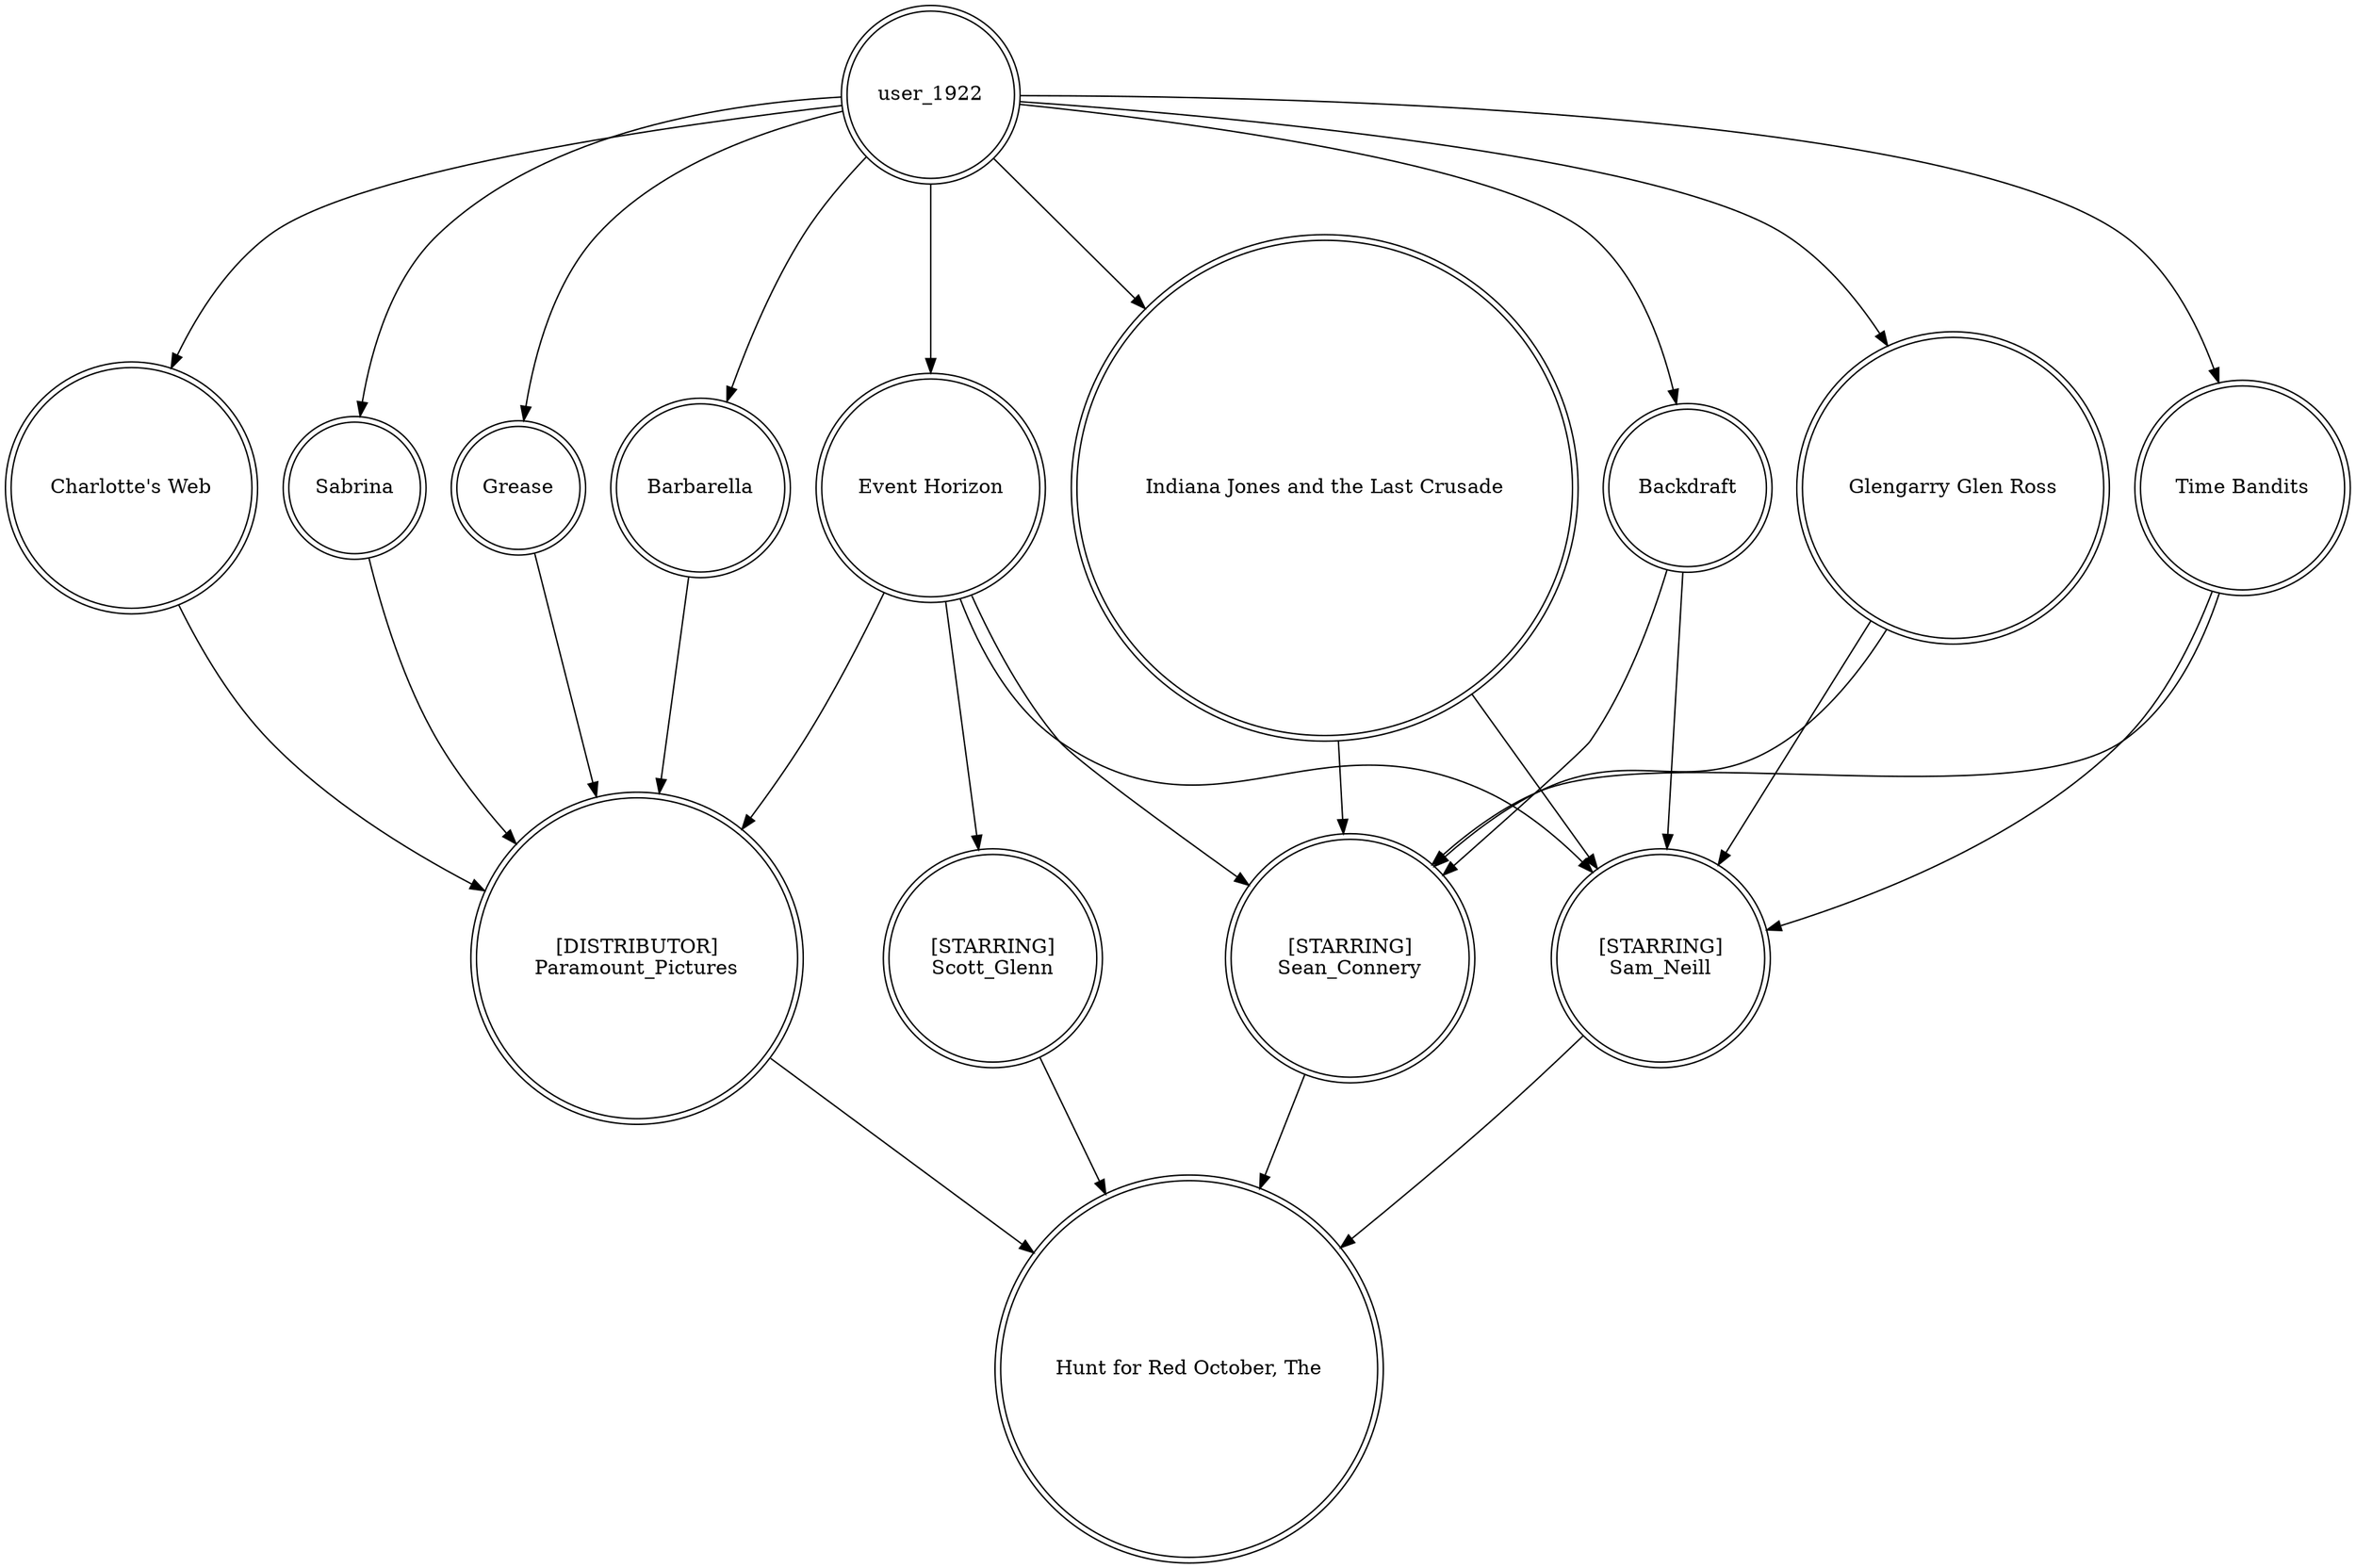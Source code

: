 digraph finite_state_machine {
	node [shape=doublecircle]
	user_1922 -> Sabrina
	Grease -> "[DISTRIBUTOR]
Paramount_Pictures"
	user_1922 -> "Time Bandits"
	"[STARRING]
Sean_Connery" -> "Hunt for Red October, The"
	"[STARRING]
Scott_Glenn" -> "Hunt for Red October, The"
	"Event Horizon" -> "[STARRING]
Sean_Connery"
	"Indiana Jones and the Last Crusade" -> "[STARRING]
Sean_Connery"
	user_1922 -> "Event Horizon"
	Barbarella -> "[DISTRIBUTOR]
Paramount_Pictures"
	"Charlotte's Web" -> "[DISTRIBUTOR]
Paramount_Pictures"
	user_1922 -> Grease
	Backdraft -> "[STARRING]
Sam_Neill"
	"Time Bandits" -> "[STARRING]
Sam_Neill"
	Sabrina -> "[DISTRIBUTOR]
Paramount_Pictures"
	user_1922 -> "Glengarry Glen Ross"
	Backdraft -> "[STARRING]
Sean_Connery"
	"Glengarry Glen Ross" -> "[STARRING]
Sam_Neill"
	"[STARRING]
Sam_Neill" -> "Hunt for Red October, The"
	user_1922 -> Backdraft
	user_1922 -> Barbarella
	"Time Bandits" -> "[STARRING]
Sean_Connery"
	"Event Horizon" -> "[STARRING]
Scott_Glenn"
	"Event Horizon" -> "[DISTRIBUTOR]
Paramount_Pictures"
	"[DISTRIBUTOR]
Paramount_Pictures" -> "Hunt for Red October, The"
	"Glengarry Glen Ross" -> "[STARRING]
Sean_Connery"
	user_1922 -> "Charlotte's Web"
	user_1922 -> "Indiana Jones and the Last Crusade"
	"Event Horizon" -> "[STARRING]
Sam_Neill"
	"Indiana Jones and the Last Crusade" -> "[STARRING]
Sam_Neill"
}
